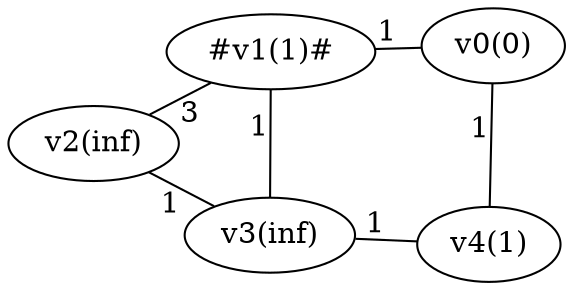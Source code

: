 graph G
{
overlap="false";
splines="true";
layout=sfdp;
rankdir=LR;
remincross="true";
0[label="v0(0)"];
1[label="#v1(1)#"];
2[label="v2(inf)"];
3[label="v3(inf)"];
4[label="v4(1)"];
1 -- 0[label="1",weight="1"];
4 -- 0[label="1",weight="1"];
2 -- 1[label="3",weight="3"];
3 -- 1[label="1",weight="1"];
3 -- 2[label="1",weight="1"];
4 -- 3[label="1",weight="1"];
}
